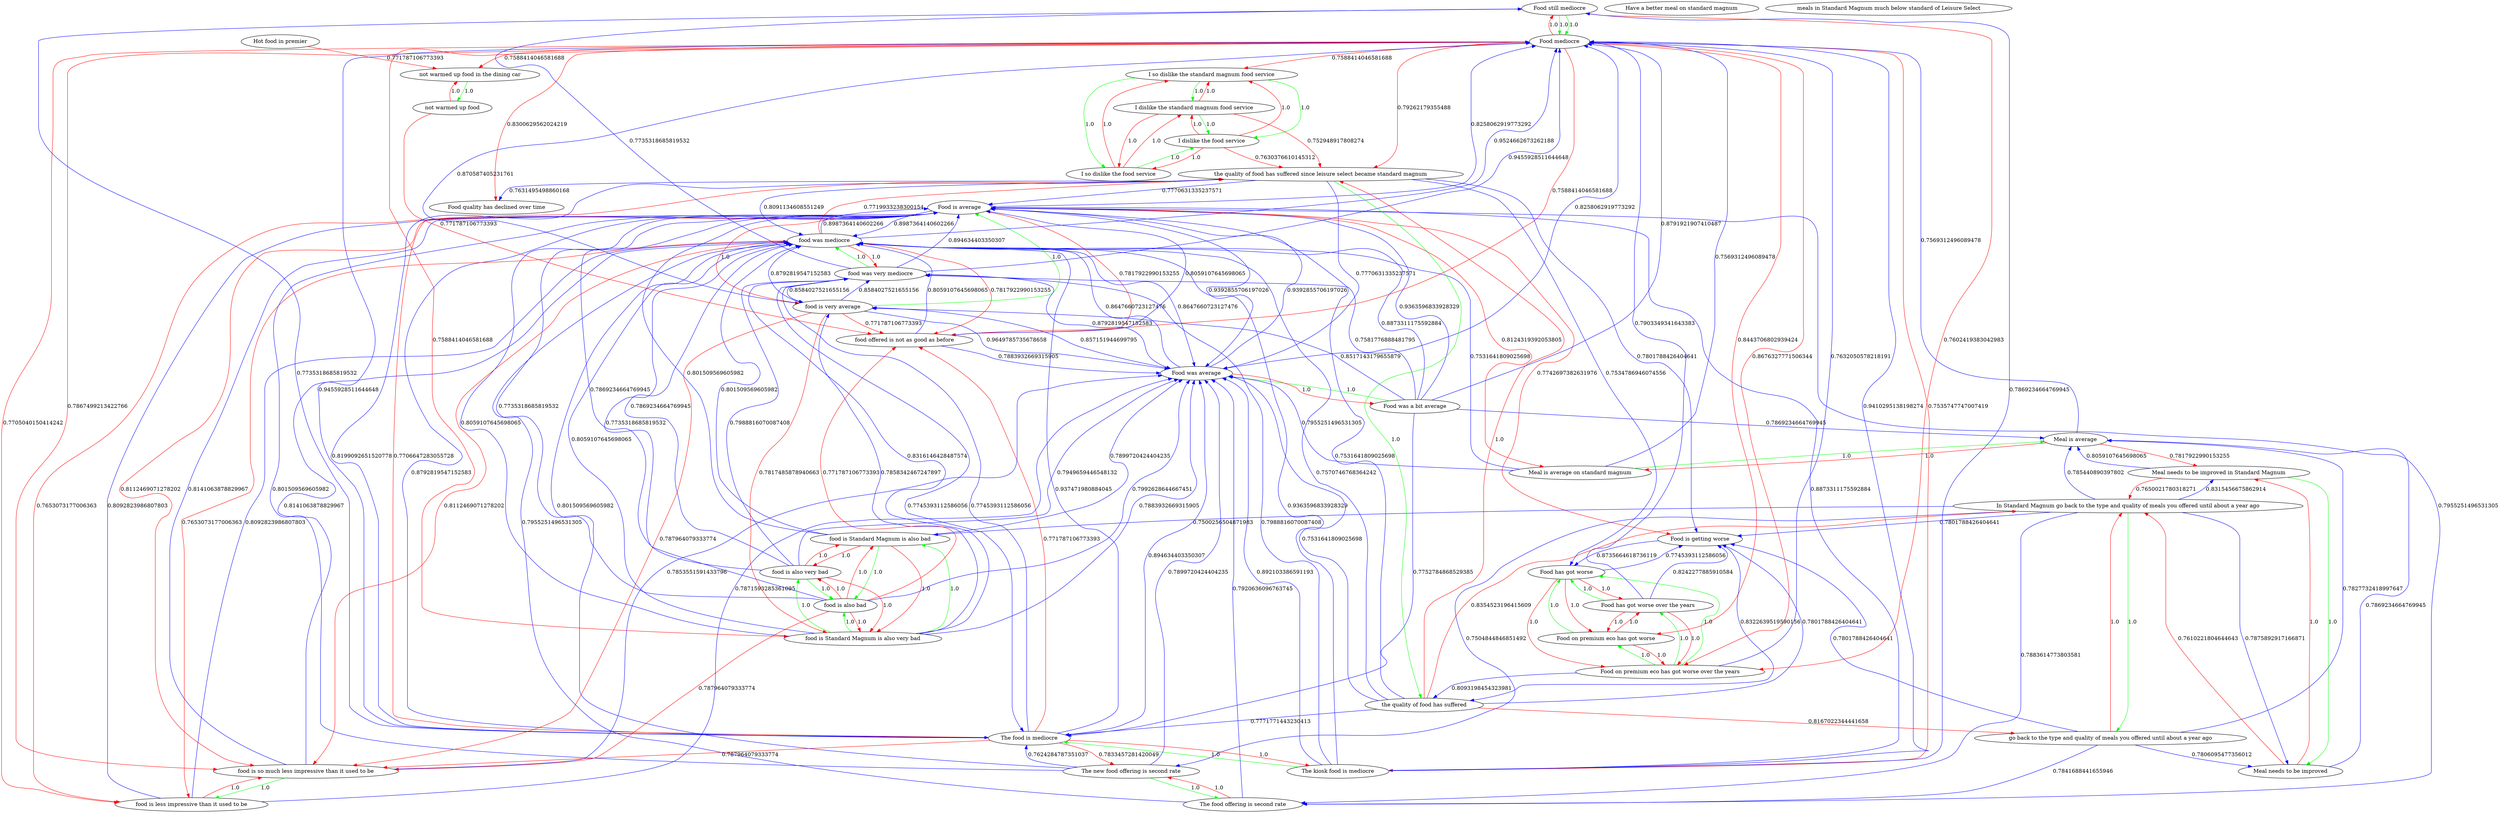 digraph rawGraph {
"Food still mediocre";"Food mediocre";"Food quality has declined over time";"Food is average";"Food is getting worse";"Food on premium eco has got worse over the years";"Food on premium eco has got worse";"Food has got worse";"Food has got worse over the years";"Food was a bit average";"Food was average";"Have a better meal on standard magnum";"Hot food in premier";"I so dislike the standard magnum food service";"I dislike the standard magnum food service";"I dislike the food service";"I so dislike the food service";"In Standard Magnum go back to the type and quality of meals you offered until about a year ago";"go back to the type and quality of meals you offered until about a year ago";"Meal is average on standard magnum";"Meal is average";"Meal needs to be improved in Standard Magnum";"Meal needs to be improved";"The kiosk food is mediocre";"The food is mediocre";"The new food offering is second rate";"The food offering is second rate";"food is Standard Magnum is also very bad";"food is Standard Magnum is also bad";"food is also bad";"food is also very bad";"food is so much less impressive than it used to be";"food is less impressive than it used to be";"food is very average";"food offered is not as good as before";"food was very mediocre";"food was mediocre";"meals in Standard Magnum much below standard of Leisure Select";"not warmed up food in the dining car";"not warmed up food";"the quality of food has suffered since leisure select became standard magnum";"the quality of food has suffered";"Food still mediocre" -> "Food mediocre" [label=1.0] [color=green]
"Food still mediocre" -> "Food mediocre" [label=1.0] [color=green]
"Food mediocre" -> "Food still mediocre" [label=1.0] [color=red]
"Food mediocre" -> "Food quality has declined over time" [label=0.8300629562024219] [color=red]
"Food is average" -> "Food mediocre" [label=0.8258062919773292] [color=blue]
"Food is average" -> "Food is getting worse" [label=0.7742697382631976] [color=red]
"Food on premium eco has got worse over the years" -> "Food on premium eco has got worse" [label=1.0] [color=green]
"Food on premium eco has got worse" -> "Food has got worse" [label=1.0] [color=green]
"Food on premium eco has got worse over the years" -> "Food has got worse over the years" [label=1.0] [color=green]
"Food has got worse over the years" -> "Food has got worse" [label=1.0] [color=green]
"Food on premium eco has got worse over the years" -> "Food has got worse" [label=1.0] [color=green]
"Food on premium eco has got worse" -> "Food on premium eco has got worse over the years" [label=1.0] [color=red]
"Food on premium eco has got worse" -> "Food has got worse over the years" [label=1.0] [color=red]
"Food has got worse" -> "Food on premium eco has got worse over the years" [label=1.0] [color=red]
"Food has got worse" -> "Food on premium eco has got worse" [label=1.0] [color=red]
"Food has got worse" -> "Food has got worse over the years" [label=1.0] [color=red]
"Food has got worse over the years" -> "Food on premium eco has got worse over the years" [label=1.0] [color=red]
"Food has got worse over the years" -> "Food on premium eco has got worse" [label=1.0] [color=red]
"Food still mediocre" -> "Food on premium eco has got worse over the years" [label=0.7602419383042983] [color=red]
"Food mediocre" -> "Food on premium eco has got worse over the years" [label=0.8676327771506344] [color=red]
"Food mediocre" -> "Food on premium eco has got worse" [label=0.8443706802939424] [color=red]
"Food is getting worse" -> "Food has got worse" [label=0.8735664618736119] [color=blue]
"Food on premium eco has got worse over the years" -> "Food mediocre" [label=0.7632050578218191] [color=blue]
"Food has got worse" -> "Food is getting worse" [label=0.7745393112586056] [color=blue]
"Food has got worse over the years" -> "Food mediocre" [label=0.7903349341643383] [color=blue]
"Food has got worse over the years" -> "Food is getting worse" [label=0.8242277885910584] [color=blue]
"Food was a bit average" -> "Food was average" [label=1.0] [color=green]
"Food was average" -> "Food was a bit average" [label=1.0] [color=red]
"Food is average" -> "Food was average" [label=0.9392855706197026] [color=blue]
"Food was a bit average" -> "Food mediocre" [label=0.8791921907410487] [color=blue]
"Food was a bit average" -> "Food is average" [label=0.9363596833928329] [color=blue]
"Food was average" -> "Food mediocre" [label=0.8258062919773292] [color=blue]
"Food was average" -> "Food is average" [label=0.9392855706197026] [color=blue]
"I so dislike the standard magnum food service" -> "I dislike the standard magnum food service" [label=1.0] [color=green]
"I dislike the standard magnum food service" -> "I dislike the food service" [label=1.0] [color=green]
"I so dislike the standard magnum food service" -> "I so dislike the food service" [label=1.0] [color=green]
"I so dislike the food service" -> "I dislike the food service" [label=1.0] [color=green]
"I so dislike the standard magnum food service" -> "I dislike the food service" [label=1.0] [color=green]
"I dislike the standard magnum food service" -> "I so dislike the standard magnum food service" [label=1.0] [color=red]
"I dislike the standard magnum food service" -> "I so dislike the food service" [label=1.0] [color=red]
"I dislike the food service" -> "I so dislike the standard magnum food service" [label=1.0] [color=red]
"I dislike the food service" -> "I dislike the standard magnum food service" [label=1.0] [color=red]
"I dislike the food service" -> "I so dislike the food service" [label=1.0] [color=red]
"I so dislike the food service" -> "I so dislike the standard magnum food service" [label=1.0] [color=red]
"I so dislike the food service" -> "I dislike the standard magnum food service" [label=1.0] [color=red]
"Food mediocre" -> "I so dislike the standard magnum food service" [label=0.7588414046581688] [color=red]
"In Standard Magnum go back to the type and quality of meals you offered until about a year ago" -> "go back to the type and quality of meals you offered until about a year ago" [label=1.0] [color=green]
"go back to the type and quality of meals you offered until about a year ago" -> "In Standard Magnum go back to the type and quality of meals you offered until about a year ago" [label=1.0] [color=red]
"In Standard Magnum go back to the type and quality of meals you offered until about a year ago" -> "Food is getting worse" [label=0.7801788426404641] [color=blue]
"go back to the type and quality of meals you offered until about a year ago" -> "Food is getting worse" [label=0.7801788426404641] [color=blue]
"Meal is average on standard magnum" -> "Meal is average" [label=1.0] [color=green]
"Meal is average" -> "Meal is average on standard magnum" [label=1.0] [color=red]
"Food is average" -> "Meal is average on standard magnum" [label=0.8124319392053805] [color=red]
"Food was a bit average" -> "Meal is average" [label=0.7869234664769945] [color=blue]
"In Standard Magnum go back to the type and quality of meals you offered until about a year ago" -> "Meal is average" [label=0.785440890397802] [color=blue]
"go back to the type and quality of meals you offered until about a year ago" -> "Meal is average" [label=0.7827732418997647] [color=blue]
"Meal is average on standard magnum" -> "Food mediocre" [label=0.7569312496089478] [color=blue]
"Meal is average on standard magnum" -> "Food was average" [label=0.7955251496531305] [color=blue]
"Meal is average" -> "Food mediocre" [label=0.7569312496089478] [color=blue]
"Meal needs to be improved in Standard Magnum" -> "Meal needs to be improved" [label=1.0] [color=green]
"Meal needs to be improved" -> "Meal needs to be improved in Standard Magnum" [label=1.0] [color=red]
"In Standard Magnum go back to the type and quality of meals you offered until about a year ago" -> "Meal needs to be improved in Standard Magnum" [label=0.8315456675862914] [color=blue]
"In Standard Magnum go back to the type and quality of meals you offered until about a year ago" -> "Meal needs to be improved" [label=0.7875892917166871] [color=blue]
"go back to the type and quality of meals you offered until about a year ago" -> "Meal needs to be improved" [label=0.7806095477356012] [color=blue]
"Meal is average" -> "Meal needs to be improved in Standard Magnum" [label=0.7817922990153255] [color=red]
"Meal needs to be improved in Standard Magnum" -> "In Standard Magnum go back to the type and quality of meals you offered until about a year ago" [label=0.7650021780318271] [color=red]
"Meal needs to be improved in Standard Magnum" -> "Meal is average" [label=0.8059107645698065] [color=blue]
"Meal needs to be improved" -> "In Standard Magnum go back to the type and quality of meals you offered until about a year ago" [label=0.7610221804644643] [color=red]
"Meal needs to be improved" -> "Meal is average" [label=0.7869234664769945] [color=blue]
"The kiosk food is mediocre" -> "The food is mediocre" [label=1.0] [color=green]
"The food is mediocre" -> "The kiosk food is mediocre" [label=1.0] [color=red]
"Food mediocre" -> "The kiosk food is mediocre" [label=0.7535747747007419] [color=red]
"Food was a bit average" -> "The food is mediocre" [label=0.7752784868529385] [color=blue]
"The kiosk food is mediocre" -> "Food still mediocre" [label=0.7869234664769945] [color=blue]
"The kiosk food is mediocre" -> "Food mediocre" [label=0.9410295138198274] [color=blue]
"The kiosk food is mediocre" -> "Food is average" [label=0.8873311175592884] [color=blue]
"The kiosk food is mediocre" -> "Food was average" [label=0.892103386591193] [color=blue]
"The food is mediocre" -> "Food still mediocre" [label=0.7735318685819532] [color=blue]
"The food is mediocre" -> "Food mediocre" [label=0.9455928511644648] [color=blue]
"The food is mediocre" -> "Food is average" [label=0.8792819547152583] [color=blue]
"The food is mediocre" -> "Food was average" [label=0.894634403350307] [color=blue]
"The new food offering is second rate" -> "The food offering is second rate" [label=1.0] [color=green]
"The food offering is second rate" -> "The new food offering is second rate" [label=1.0] [color=red]
"In Standard Magnum go back to the type and quality of meals you offered until about a year ago" -> "The new food offering is second rate" [label=0.7504844846851492] [color=blue]
"In Standard Magnum go back to the type and quality of meals you offered until about a year ago" -> "The food offering is second rate" [label=0.7883614773803581] [color=blue]
"go back to the type and quality of meals you offered until about a year ago" -> "The food offering is second rate" [label=0.7841688441655946] [color=blue]
"The food is mediocre" -> "The new food offering is second rate" [label=0.7833457281420049] [color=red]
"The new food offering is second rate" -> "Food is average" [label=0.801509569605982] [color=blue]
"The new food offering is second rate" -> "Food was average" [label=0.7899720424404235] [color=blue]
"The new food offering is second rate" -> "The food is mediocre" [label=0.7624284787351037] [color=blue]
"The food offering is second rate" -> "Food is average" [label=0.7955251496531305] [color=blue]
"The food offering is second rate" -> "Food was average" [label=0.7920636096763745] [color=blue]
"food is Standard Magnum is also very bad" -> "food is Standard Magnum is also bad" [label=1.0] [color=green]
"food is Standard Magnum is also bad" -> "food is also bad" [label=1.0] [color=green]
"food is Standard Magnum is also very bad" -> "food is also very bad" [label=1.0] [color=green]
"food is also very bad" -> "food is also bad" [label=1.0] [color=green]
"food is Standard Magnum is also very bad" -> "food is also bad" [label=1.0] [color=green]
"food is Standard Magnum is also bad" -> "food is Standard Magnum is also very bad" [label=1.0] [color=red]
"food is Standard Magnum is also bad" -> "food is also very bad" [label=1.0] [color=red]
"food is also bad" -> "food is Standard Magnum is also very bad" [label=1.0] [color=red]
"food is also bad" -> "food is Standard Magnum is also bad" [label=1.0] [color=red]
"food is also bad" -> "food is also very bad" [label=1.0] [color=red]
"food is also very bad" -> "food is Standard Magnum is also very bad" [label=1.0] [color=red]
"food is also very bad" -> "food is Standard Magnum is also bad" [label=1.0] [color=red]
"Food mediocre" -> "food is Standard Magnum is also very bad" [label=0.7588414046581688] [color=red]
"In Standard Magnum go back to the type and quality of meals you offered until about a year ago" -> "food is Standard Magnum is also bad" [label=0.7500256504871983] [color=blue]
"food is Standard Magnum is also very bad" -> "Food is average" [label=0.8059107645698065] [color=blue]
"food is Standard Magnum is also very bad" -> "Food was average" [label=0.7883932669315905] [color=blue]
"food is Standard Magnum is also bad" -> "Food is average" [label=0.801509569605982] [color=blue]
"food is Standard Magnum is also bad" -> "Food was average" [label=0.7899720424404235] [color=blue]
"food is also bad" -> "Food is average" [label=0.7735318685819532] [color=blue]
"food is also bad" -> "Food was average" [label=0.7992628644667451] [color=blue]
"food is also very bad" -> "Food is average" [label=0.7869234664769945] [color=blue]
"food is also very bad" -> "Food was average" [label=0.7949659446548132] [color=blue]
"food is so much less impressive than it used to be" -> "food is less impressive than it used to be" [label=1.0] [color=green]
"food is less impressive than it used to be" -> "food is so much less impressive than it used to be" [label=1.0] [color=red]
"Food mediocre" -> "food is so much less impressive than it used to be" [label=0.7867499213422766] [color=red]
"Food mediocre" -> "food is less impressive than it used to be" [label=0.7705040150414242] [color=red]
"Food is average" -> "food is so much less impressive than it used to be" [label=0.8112469071278202] [color=red]
"Food is average" -> "food is less impressive than it used to be" [label=0.7653073177006363] [color=red]
"The food is mediocre" -> "food is so much less impressive than it used to be" [label=0.787964079333774] [color=red]
"food is also bad" -> "food is so much less impressive than it used to be" [label=0.787964079333774] [color=red]
"food is so much less impressive than it used to be" -> "Food is average" [label=0.8141063878829967] [color=blue]
"food is so much less impressive than it used to be" -> "Food was average" [label=0.7853551591433796] [color=blue]
"food is less impressive than it used to be" -> "Food is average" [label=0.8092823986807803] [color=blue]
"food is less impressive than it used to be" -> "Food was average" [label=0.7871593285361095] [color=blue]
"food is very average" -> "Food is average" [label=1.0] [color=green]
"Food is average" -> "food is very average" [label=1.0] [color=red]
"Food was a bit average" -> "food is very average" [label=0.8517143179655879] [color=blue]
"Food was average" -> "food is very average" [label=0.857151944699795] [color=blue]
"food is Standard Magnum is also very bad" -> "food is very average" [label=0.7858342467247897] [color=blue]
"food is very average" -> "Food mediocre" [label=0.870587405231761] [color=blue]
"food is very average" -> "Food was average" [label=0.9649785735678658] [color=blue]
"food is very average" -> "food is Standard Magnum is also very bad" [label=0.7817485878940663] [color=red]
"food is very average" -> "food is so much less impressive than it used to be" [label=0.787964079333774] [color=red]
"Food mediocre" -> "food offered is not as good as before" [label=0.7588414046581688] [color=red]
"Food is average" -> "food offered is not as good as before" [label=0.7817922990153255] [color=red]
"The food is mediocre" -> "food offered is not as good as before" [label=0.771787106773393] [color=red]
"food is also bad" -> "food offered is not as good as before" [label=0.771787106773393] [color=red]
"food is very average" -> "food offered is not as good as before" [label=0.771787106773393] [color=red]
"food offered is not as good as before" -> "Food is average" [label=0.8059107645698065] [color=blue]
"food offered is not as good as before" -> "Food was average" [label=0.7883932669315905] [color=blue]
"food was very mediocre" -> "food was mediocre" [label=1.0] [color=green]
"food was mediocre" -> "food was very mediocre" [label=1.0] [color=red]
"Food is average" -> "food was mediocre" [label=0.8987364140602266] [color=blue]
"Food was a bit average" -> "food was very mediocre" [label=0.7581776888481795] [color=blue]
"Food was a bit average" -> "food was mediocre" [label=0.8873311175592884] [color=blue]
"Food was average" -> "food was mediocre" [label=0.8647660723127476] [color=blue]
"Meal is average on standard magnum" -> "food was mediocre" [label=0.7531641809025698] [color=blue]
"The kiosk food is mediocre" -> "food was very mediocre" [label=0.7988816070087408] [color=blue]
"The kiosk food is mediocre" -> "food was mediocre" [label=0.9363596833928329] [color=blue]
"The food is mediocre" -> "food was very mediocre" [label=0.7745393112586056] [color=blue]
"The food is mediocre" -> "food was mediocre" [label=0.937471980884045] [color=blue]
"The new food offering is second rate" -> "food was mediocre" [label=0.801509569605982] [color=blue]
"The food offering is second rate" -> "food was mediocre" [label=0.7955251496531305] [color=blue]
"food is Standard Magnum is also very bad" -> "food was very mediocre" [label=0.8316146428487574] [color=blue]
"food is Standard Magnum is also very bad" -> "food was mediocre" [label=0.8059107645698065] [color=blue]
"food is Standard Magnum is also bad" -> "food was mediocre" [label=0.801509569605982] [color=blue]
"food is also bad" -> "food was mediocre" [label=0.7735318685819532] [color=blue]
"food is also very bad" -> "food was very mediocre" [label=0.7988816070087408] [color=blue]
"food is also very bad" -> "food was mediocre" [label=0.7869234664769945] [color=blue]
"food is so much less impressive than it used to be" -> "food was mediocre" [label=0.8141063878829967] [color=blue]
"food is less impressive than it used to be" -> "food was mediocre" [label=0.8092823986807803] [color=blue]
"food is very average" -> "food was very mediocre" [label=0.8584027521655156] [color=blue]
"food is very average" -> "food was mediocre" [label=0.8792819547152583] [color=blue]
"food offered is not as good as before" -> "food was mediocre" [label=0.8059107645698065] [color=blue]
"food was very mediocre" -> "Food still mediocre" [label=0.7735318685819532] [color=blue]
"food was very mediocre" -> "Food mediocre" [label=0.9455928511644648] [color=blue]
"food was very mediocre" -> "Food is average" [label=0.894634403350307] [color=blue]
"food was very mediocre" -> "Food was average" [label=0.8792819547152583] [color=blue]
"food was very mediocre" -> "The food is mediocre" [label=0.7745393112586056] [color=blue]
"food was very mediocre" -> "food is very average" [label=0.8584027521655156] [color=blue]
"food was mediocre" -> "Food mediocre" [label=0.9524662673262188] [color=blue]
"food was mediocre" -> "Food is average" [label=0.8987364140602266] [color=blue]
"food was mediocre" -> "Food was average" [label=0.8647660723127476] [color=blue]
"food was mediocre" -> "food is so much less impressive than it used to be" [label=0.8112469071278202] [color=red]
"food was mediocre" -> "food is less impressive than it used to be" [label=0.7653073177006363] [color=red]
"food was mediocre" -> "food offered is not as good as before" [label=0.7817922990153255] [color=red]
"not warmed up food in the dining car" -> "not warmed up food" [label=1.0] [color=green]
"not warmed up food" -> "not warmed up food in the dining car" [label=1.0] [color=red]
"Food mediocre" -> "not warmed up food in the dining car" [label=0.7588414046581688] [color=red]
"Hot food in premier" -> "not warmed up food in the dining car" [label=0.771787106773393] [color=red]
"not warmed up food" -> "food offered is not as good as before" [label=0.771787106773393] [color=red]
"the quality of food has suffered since leisure select became standard magnum" -> "the quality of food has suffered" [label=1.0] [color=green]
"the quality of food has suffered" -> "the quality of food has suffered since leisure select became standard magnum" [label=1.0] [color=red]
"Food mediocre" -> "the quality of food has suffered since leisure select became standard magnum" [label=0.79262179355488] [color=red]
"Food is getting worse" -> "the quality of food has suffered" [label=0.8322639519590156] [color=blue]
"Food on premium eco has got worse over the years" -> "the quality of food has suffered" [label=0.8093198454323981] [color=blue]
"I dislike the standard magnum food service" -> "the quality of food has suffered since leisure select became standard magnum" [label=0.752948917808274] [color=red]
"I dislike the food service" -> "the quality of food has suffered since leisure select became standard magnum" [label=0.7630376610145312] [color=red]
"The food is mediocre" -> "the quality of food has suffered since leisure select became standard magnum" [label=0.7706647283055728] [color=red]
"food was mediocre" -> "the quality of food has suffered since leisure select became standard magnum" [label=0.7719933238300154] [color=red]
"the quality of food has suffered since leisure select became standard magnum" -> "Food quality has declined over time" [label=0.7631495498860168] [color=blue]
"the quality of food has suffered since leisure select became standard magnum" -> "Food is average" [label=0.7770631335237571] [color=blue]
"the quality of food has suffered since leisure select became standard magnum" -> "Food is getting worse" [label=0.7801788426404641] [color=blue]
"the quality of food has suffered since leisure select became standard magnum" -> "Food has got worse" [label=0.7534786946074556] [color=blue]
"the quality of food has suffered since leisure select became standard magnum" -> "Food was average" [label=0.7770631335237571] [color=blue]
"the quality of food has suffered since leisure select became standard magnum" -> "The food is mediocre" [label=0.8199092651520778] [color=blue]
"the quality of food has suffered since leisure select became standard magnum" -> "food was mediocre" [label=0.8091134608551249] [color=blue]
"the quality of food has suffered" -> "Food is average" [label=0.7531641809025698] [color=blue]
"the quality of food has suffered" -> "Food is getting worse" [label=0.7801788426404641] [color=blue]
"the quality of food has suffered" -> "Food was average" [label=0.7531641809025698] [color=blue]
"the quality of food has suffered" -> "In Standard Magnum go back to the type and quality of meals you offered until about a year ago" [label=0.8354523196415609] [color=red]
"the quality of food has suffered" -> "go back to the type and quality of meals you offered until about a year ago" [label=0.8167022344441658] [color=red]
"the quality of food has suffered" -> "The food is mediocre" [label=0.7771771443230413] [color=blue]
"the quality of food has suffered" -> "food was mediocre" [label=0.7570746768364242] [color=blue]
}